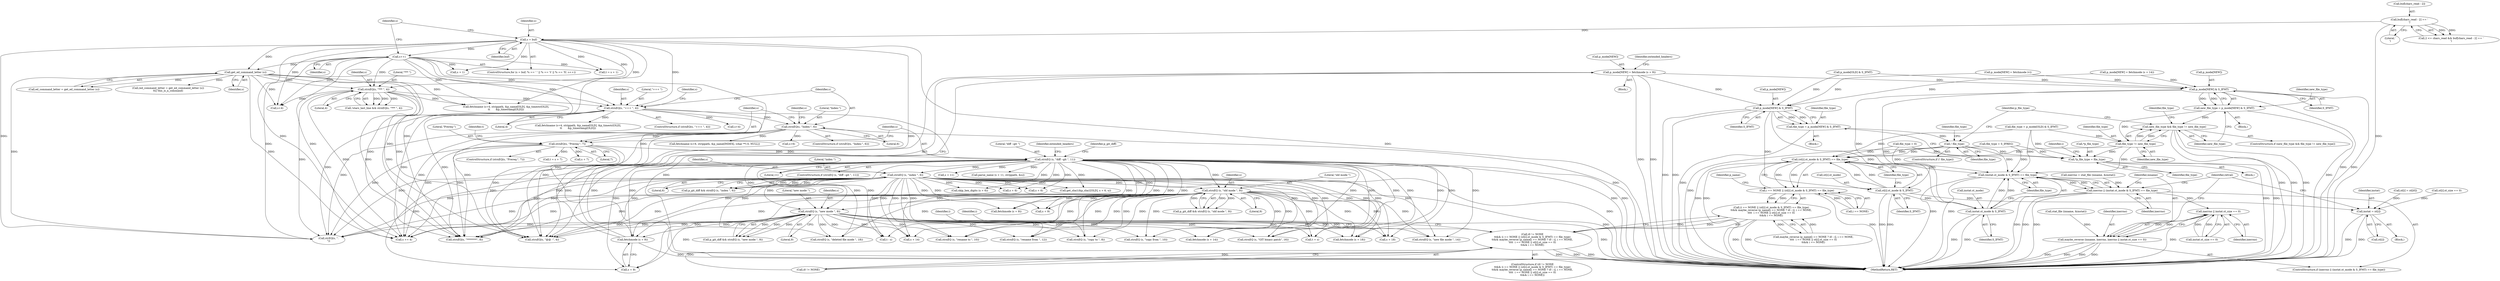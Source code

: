 digraph "0_savannah_f290f48a621867084884bfff87f8093c15195e6a@array" {
"1000985" [label="(Call,p_mode[NEW] = fetchmode (s + 9))"];
"1000989" [label="(Call,fetchmode (s + 9))"];
"1000980" [label="(Call,strnEQ (s, \"new mode \", 9))"];
"1000754" [label="(Call,strnEQ (s, \"diff --git \", 11))"];
"1000665" [label="(Call,strnEQ(s, \"Prereq:\", 7))"];
"1000639" [label="(Call,strnEQ(s, \"Index:\", 6))"];
"1000609" [label="(Call,strnEQ(s, \"+++ \", 4))"];
"1000559" [label="(Call,get_ed_command_letter (s))"];
"1000438" [label="(Call,s = buf)"];
"1000430" [label="(Call,buf[chars_read - 2] == '\r')"];
"1000455" [label="(Call,s++)"];
"1000582" [label="(Call,strnEQ(s, \"*** \", 4))"];
"1000859" [label="(Call,strnEQ (s, \"index \", 6))"];
"1000960" [label="(Call,strnEQ (s, \"old mode \", 9))"];
"1001648" [label="(Call,p_mode[NEW] & S_IFMT)"];
"1001646" [label="(Call,new_file_type = p_mode[NEW] & S_IFMT)"];
"1001654" [label="(Call,new_file_type && file_type != new_file_type)"];
"1001656" [label="(Call,file_type != new_file_type)"];
"1001677" [label="(Call,*p_file_type = file_type)"];
"1001945" [label="(Call,(st[i].st_mode & S_IFMT) == file_type)"];
"1001941" [label="(Call,i == NONE || (st[i].st_mode & S_IFMT) == file_type)"];
"1001940" [label="(Call,(i == NONE || (st[i].st_mode & S_IFMT) == file_type)\n\t\t&& maybe_reverse (p_name[i == NONE ? i0 : i], i == NONE,\n\t\t\t\t  i == NONE || st[i].st_size == 0)\n\t\t&& i == NONE)"];
"1001936" [label="(Call,i0 != NONE\n\t\t&& (i == NONE || (st[i].st_mode & S_IFMT) == file_type)\n\t\t&& maybe_reverse (p_name[i == NONE ? i0 : i], i == NONE,\n\t\t\t\t  i == NONE || st[i].st_size == 0)\n\t\t&& i == NONE)"];
"1002117" [label="(Call,(instat.st_mode & S_IFMT) == file_type)"];
"1002115" [label="(Call,inerrno || (instat.st_mode & S_IFMT) == file_type)"];
"1002127" [label="(Call,inerrno || instat.st_size == 0)"];
"1002124" [label="(Call,maybe_reverse (inname, inerrno, inerrno || instat.st_size == 0))"];
"1001946" [label="(Call,st[i].st_mode & S_IFMT)"];
"1002118" [label="(Call,instat.st_mode & S_IFMT)"];
"1002157" [label="(Call,instat = st[i])"];
"1001666" [label="(Call,p_mode[NEW] & S_IFMT)"];
"1001664" [label="(Call,file_type = p_mode[NEW] & S_IFMT)"];
"1001672" [label="(Call,! file_type)"];
"1001667" [label="(Call,p_mode[NEW])"];
"1001946" [label="(Call,st[i].st_mode & S_IFMT)"];
"1002110" [label="(Call,stat_file (inname, &instat))"];
"1000584" [label="(Literal,\"*** \")"];
"1000799" [label="(Call,parse_name (s + 11, strippath, &u))"];
"1000481" [label="(Call,s + 1)"];
"1002128" [label="(Identifier,inerrno)"];
"1000858" [label="(Identifier,p_git_diff)"];
"1000129" [label="(Block,)"];
"1001303" [label="(Call,s += 4)"];
"1001656" [label="(Call,file_type != new_file_type)"];
"1001660" [label="(Identifier,file_type)"];
"1001067" [label="(Call,strnEQ (s, \"rename to \", 10))"];
"1000585" [label="(Literal,4)"];
"1000436" [label="(Literal,'\r')"];
"1000609" [label="(Call,strnEQ(s, \"+++ \", 4))"];
"1000646" [label="(Identifier,s)"];
"1000608" [label="(ControlStructure,if (strnEQ(s, \"+++ \", 4)))"];
"1000756" [label="(Literal,\"diff --git \")"];
"1001035" [label="(Call,s + 14)"];
"1000615" [label="(Call,s+4)"];
"1000556" [label="(Call,(ed_command_letter = get_ed_command_letter (s))\n\t\t|| this_is_a_command)"];
"1000431" [label="(Call,buf[chars_read - 2])"];
"1000611" [label="(Literal,\"+++ \")"];
"1000984" [label="(Block,)"];
"1000970" [label="(Call,s + 9)"];
"1002159" [label="(Call,st[i])"];
"1000986" [label="(Call,p_mode[NEW])"];
"1000645" [label="(Call,s+6)"];
"1000588" [label="(Call,s+4)"];
"1000757" [label="(Literal,11)"];
"1000582" [label="(Call,strnEQ(s, \"*** \", 4))"];
"1001223" [label="(Call,strEQ(s, \".\n\"))"];
"1000755" [label="(Identifier,s)"];
"1000612" [label="(Literal,4)"];
"1000444" [label="(Identifier,s)"];
"1001677" [label="(Call,*p_file_type = file_type)"];
"1001758" [label="(Call,st[i] = st[i0])"];
"1000664" [label="(ControlStructure,if (strnEQ(s, \"Prereq:\", 7)))"];
"1000667" [label="(Literal,\"Prereq:\")"];
"1000761" [label="(Identifier,extended_headers)"];
"1000614" [label="(Call,fetchname (s+4, strippath, &p_name[OLD], &p_timestr[OLD],\n\t\t       &p_timestamp[OLD]))"];
"1001663" [label="(Block,)"];
"1001136" [label="(Call,t = s)"];
"1000982" [label="(Literal,\"new mode \")"];
"1002164" [label="(MethodReturn,RET)"];
"1001945" [label="(Call,(st[i].st_mode & S_IFMT) == file_type)"];
"1001010" [label="(Call,s + 18)"];
"1001655" [label="(Identifier,new_file_type)"];
"1001940" [label="(Call,(i == NONE || (st[i].st_mode & S_IFMT) == file_type)\n\t\t&& maybe_reverse (p_name[i == NONE ? i0 : i], i == NONE,\n\t\t\t\t  i == NONE || st[i].st_size == 0)\n\t\t&& i == NONE)"];
"1002125" [label="(Identifier,inname)"];
"1001682" [label="(Identifier,i)"];
"1001936" [label="(Call,i0 != NONE\n\t\t&& (i == NONE || (st[i].st_mode & S_IFMT) == file_type)\n\t\t&& maybe_reverse (p_name[i == NONE ? i0 : i], i == NONE,\n\t\t\t\t  i == NONE || st[i].st_size == 0)\n\t\t&& i == NONE)"];
"1000983" [label="(Literal,9)"];
"1000559" [label="(Call,get_ed_command_letter (s))"];
"1001675" [label="(Identifier,file_type)"];
"1001200" [label="(Call,t - s)"];
"1001954" [label="(Call,maybe_reverse (p_name[i == NONE ? i0 : i], i == NONE,\n\t\t\t\t  i == NONE || st[i].st_size == 0)\n\t\t&& i == NONE)"];
"1000960" [label="(Call,strnEQ (s, \"old mode \", 9))"];
"1000981" [label="(Identifier,s)"];
"1001672" [label="(Call,! file_type)"];
"1001635" [label="(Call,file_type = p_mode[OLD] & S_IFMT)"];
"1000969" [label="(Call,fetchmode (s + 9))"];
"1000947" [label="(Call,p_mode[NEW] = fetchmode (v))"];
"1002124" [label="(Call,maybe_reverse (inname, inerrno, inerrno || instat.st_size == 0))"];
"1000989" [label="(Call,fetchmode (s + 9))"];
"1001030" [label="(Call,p_mode[NEW] = fetchmode (s + 14))"];
"1002123" [label="(Identifier,file_type)"];
"1002126" [label="(Identifier,inerrno)"];
"1001648" [label="(Call,p_mode[NEW] & S_IFMT)"];
"1002108" [label="(Call,inerrno = stat_file (inname, &instat))"];
"1000641" [label="(Literal,\"Index:\")"];
"1000754" [label="(Call,strnEQ (s, \"diff --git \", 11))"];
"1001246" [label="(Call,strnEQ(s, \"@@ -\", 4))"];
"1000961" [label="(Identifier,s)"];
"1001664" [label="(Call,file_type = p_mode[NEW] & S_IFMT)"];
"1001952" [label="(Identifier,S_IFMT)"];
"1000861" [label="(Literal,\"index \")"];
"1000671" [label="(Call,t = s + 7)"];
"1001679" [label="(Identifier,p_file_type)"];
"1001050" [label="(Call,strnEQ (s, \"rename from \", 12))"];
"1002127" [label="(Call,inerrno || instat.st_size == 0)"];
"1001646" [label="(Call,new_file_type = p_mode[NEW] & S_IFMT)"];
"1000963" [label="(Literal,9)"];
"1001034" [label="(Call,fetchmode (s + 14))"];
"1001647" [label="(Identifier,new_file_type)"];
"1000673" [label="(Call,s + 7)"];
"1001941" [label="(Call,i == NONE || (st[i].st_mode & S_IFMT) == file_type)"];
"1001670" [label="(Identifier,S_IFMT)"];
"1001652" [label="(Identifier,S_IFMT)"];
"1001957" [label="(Identifier,p_name)"];
"1001666" [label="(Call,p_mode[NEW] & S_IFMT)"];
"1000665" [label="(Call,strnEQ(s, \"Prereq:\", 7))"];
"1000439" [label="(Identifier,s)"];
"1000642" [label="(Literal,6)"];
"1000962" [label="(Literal,\"old mode \")"];
"1000440" [label="(Identifier,buf)"];
"1000978" [label="(Call,p_git_diff && strnEQ (s, \"new mode \", 9))"];
"1001101" [label="(Call,strnEQ (s, \"copy to \", 8))"];
"1000426" [label="(Call,2 <= chars_read && buf[chars_read - 2] == '\r')"];
"1001942" [label="(Call,i == NONE)"];
"1000985" [label="(Call,p_mode[NEW] = fetchmode (s + 9))"];
"1002129" [label="(Call,instat.st_size == 0)"];
"1001084" [label="(Call,strnEQ (s, \"copy from \", 10))"];
"1000860" [label="(Identifier,s)"];
"1002118" [label="(Call,instat.st_mode & S_IFMT)"];
"1000870" [label="(Call,skip_hex_digits (s + 6))"];
"1000639" [label="(Call,strnEQ(s, \"Index:\", 6))"];
"1001982" [label="(Identifier,i)"];
"1000616" [label="(Identifier,s)"];
"1001431" [label="(Call,strnEQ(s, \"********\", 8))"];
"1001009" [label="(Call,fetchmode (s + 18))"];
"1002117" [label="(Call,(instat.st_mode & S_IFMT) == file_type)"];
"1001644" [label="(Block,)"];
"1002115" [label="(Call,inerrno || (instat.st_mode & S_IFMT) == file_type)"];
"1001653" [label="(ControlStructure,if (new_file_type && file_type != new_file_type))"];
"1000638" [label="(ControlStructure,if (strnEQ(s, \"Index:\", 6)))"];
"1001935" [label="(ControlStructure,if (i0 != NONE\n\t\t&& (i == NONE || (st[i].st_mode & S_IFMT) == file_type)\n\t\t&& maybe_reverse (p_name[i == NONE ? i0 : i], i == NONE,\n\t\t\t\t  i == NONE || st[i].st_size == 0)\n\t\t&& i == NONE))"];
"1001000" [label="(Call,strnEQ (s, \"deleted file mode \", 18))"];
"1000456" [label="(Identifier,s)"];
"1000753" [label="(ControlStructure,if (strnEQ (s, \"diff --git \", 11)))"];
"1000560" [label="(Identifier,s)"];
"1000430" [label="(Call,buf[chars_read - 2] == '\r')"];
"1001649" [label="(Call,p_mode[NEW])"];
"1001637" [label="(Call,p_mode[OLD] & S_IFMT)"];
"1000672" [label="(Identifier,t)"];
"1000610" [label="(Identifier,s)"];
"1001665" [label="(Identifier,file_type)"];
"1001657" [label="(Identifier,file_type)"];
"1000644" [label="(Call,fetchname (s+6, strippath, &p_name[INDEX], (char **) 0, NULL))"];
"1000557" [label="(Call,ed_command_letter = get_ed_command_letter (s))"];
"1000862" [label="(Literal,6)"];
"1002119" [label="(Call,instat.st_mode)"];
"1002140" [label="(Block,)"];
"1000994" [label="(Identifier,extended_headers)"];
"1000859" [label="(Call,strnEQ (s, \"index \", 6))"];
"1002122" [label="(Identifier,S_IFMT)"];
"1002116" [label="(Identifier,inerrno)"];
"1001680" [label="(Identifier,file_type)"];
"1000438" [label="(Call,s = buf)"];
"1000871" [label="(Call,s + 6)"];
"1000668" [label="(Literal,7)"];
"1000455" [label="(Call,s++)"];
"1001025" [label="(Call,strnEQ (s, \"new file mode \", 14))"];
"1000479" [label="(Call,t = s + 1)"];
"1000437" [label="(ControlStructure,for (s = buf; *s == ' ' || *s == '\t' || *s == 'X'; s++))"];
"1000800" [label="(Call,s + 11)"];
"1001659" [label="(Call,file_type = 0)"];
"1001971" [label="(Call,st[i].st_size == 0)"];
"1000980" [label="(Call,strnEQ (s, \"new mode \", 9))"];
"1002114" [label="(ControlStructure,if (inerrno || (instat.st_mode & S_IFMT) == file_type))"];
"1001654" [label="(Call,new_file_type && file_type != new_file_type)"];
"1000583" [label="(Identifier,s)"];
"1001674" [label="(Call,file_type = S_IFREG)"];
"1001658" [label="(Identifier,new_file_type)"];
"1001118" [label="(Call,strnEQ (s, \"GIT binary patch\", 16))"];
"1001671" [label="(ControlStructure,if (! file_type))"];
"1000587" [label="(Call,fetchname (s+4, strippath, &p_name[OLD], &p_timestr[OLD],\n\t\t       &p_timestamp[OLD]))"];
"1000579" [label="(Call,!stars_last_line && strnEQ(s, \"*** \", 4))"];
"1000908" [label="(Call,s + 6)"];
"1002158" [label="(Identifier,instat)"];
"1001937" [label="(Call,i0 != NONE)"];
"1002157" [label="(Call,instat = st[i])"];
"1001673" [label="(Identifier,file_type)"];
"1000990" [label="(Call,s + 9)"];
"1000903" [label="(Call,get_sha1(&p_sha1[OLD], s + 6, u))"];
"1000640" [label="(Identifier,s)"];
"1001947" [label="(Call,st[i].st_mode)"];
"1000958" [label="(Call,p_git_diff && strnEQ (s, \"old mode \", 9))"];
"1001678" [label="(Call,*p_file_type)"];
"1001987" [label="(Identifier,i)"];
"1000666" [label="(Identifier,s)"];
"1000857" [label="(Call,p_git_diff && strnEQ (s, \"index \", 6))"];
"1001953" [label="(Identifier,file_type)"];
"1002163" [label="(Identifier,retval)"];
"1000985" -> "1000984"  [label="AST: "];
"1000985" -> "1000989"  [label="CFG: "];
"1000986" -> "1000985"  [label="AST: "];
"1000989" -> "1000985"  [label="AST: "];
"1000994" -> "1000985"  [label="CFG: "];
"1000985" -> "1002164"  [label="DDG: "];
"1000985" -> "1002164"  [label="DDG: "];
"1000989" -> "1000985"  [label="DDG: "];
"1000985" -> "1001648"  [label="DDG: "];
"1000985" -> "1001666"  [label="DDG: "];
"1000989" -> "1000990"  [label="CFG: "];
"1000990" -> "1000989"  [label="AST: "];
"1000989" -> "1002164"  [label="DDG: "];
"1000980" -> "1000989"  [label="DDG: "];
"1000754" -> "1000989"  [label="DDG: "];
"1000859" -> "1000989"  [label="DDG: "];
"1000960" -> "1000989"  [label="DDG: "];
"1000980" -> "1000978"  [label="AST: "];
"1000980" -> "1000983"  [label="CFG: "];
"1000981" -> "1000980"  [label="AST: "];
"1000982" -> "1000980"  [label="AST: "];
"1000983" -> "1000980"  [label="AST: "];
"1000978" -> "1000980"  [label="CFG: "];
"1000980" -> "1002164"  [label="DDG: "];
"1000980" -> "1000978"  [label="DDG: "];
"1000980" -> "1000978"  [label="DDG: "];
"1000980" -> "1000978"  [label="DDG: "];
"1000754" -> "1000980"  [label="DDG: "];
"1000859" -> "1000980"  [label="DDG: "];
"1000960" -> "1000980"  [label="DDG: "];
"1000980" -> "1000990"  [label="DDG: "];
"1000980" -> "1001000"  [label="DDG: "];
"1000980" -> "1001009"  [label="DDG: "];
"1000980" -> "1001010"  [label="DDG: "];
"1000980" -> "1001025"  [label="DDG: "];
"1000980" -> "1001034"  [label="DDG: "];
"1000980" -> "1001035"  [label="DDG: "];
"1000980" -> "1001050"  [label="DDG: "];
"1000980" -> "1001067"  [label="DDG: "];
"1000980" -> "1001084"  [label="DDG: "];
"1000980" -> "1001101"  [label="DDG: "];
"1000980" -> "1001118"  [label="DDG: "];
"1000980" -> "1001136"  [label="DDG: "];
"1000980" -> "1001200"  [label="DDG: "];
"1000980" -> "1001223"  [label="DDG: "];
"1000980" -> "1001246"  [label="DDG: "];
"1000980" -> "1001303"  [label="DDG: "];
"1000980" -> "1001431"  [label="DDG: "];
"1000754" -> "1000753"  [label="AST: "];
"1000754" -> "1000757"  [label="CFG: "];
"1000755" -> "1000754"  [label="AST: "];
"1000756" -> "1000754"  [label="AST: "];
"1000757" -> "1000754"  [label="AST: "];
"1000761" -> "1000754"  [label="CFG: "];
"1000858" -> "1000754"  [label="CFG: "];
"1000754" -> "1002164"  [label="DDG: "];
"1000754" -> "1002164"  [label="DDG: "];
"1000665" -> "1000754"  [label="DDG: "];
"1000754" -> "1000799"  [label="DDG: "];
"1000754" -> "1000800"  [label="DDG: "];
"1000754" -> "1000859"  [label="DDG: "];
"1000754" -> "1000870"  [label="DDG: "];
"1000754" -> "1000871"  [label="DDG: "];
"1000754" -> "1000903"  [label="DDG: "];
"1000754" -> "1000908"  [label="DDG: "];
"1000754" -> "1000960"  [label="DDG: "];
"1000754" -> "1000969"  [label="DDG: "];
"1000754" -> "1000970"  [label="DDG: "];
"1000754" -> "1000990"  [label="DDG: "];
"1000754" -> "1001000"  [label="DDG: "];
"1000754" -> "1001009"  [label="DDG: "];
"1000754" -> "1001010"  [label="DDG: "];
"1000754" -> "1001025"  [label="DDG: "];
"1000754" -> "1001034"  [label="DDG: "];
"1000754" -> "1001035"  [label="DDG: "];
"1000754" -> "1001050"  [label="DDG: "];
"1000754" -> "1001067"  [label="DDG: "];
"1000754" -> "1001084"  [label="DDG: "];
"1000754" -> "1001101"  [label="DDG: "];
"1000754" -> "1001118"  [label="DDG: "];
"1000754" -> "1001136"  [label="DDG: "];
"1000754" -> "1001200"  [label="DDG: "];
"1000754" -> "1001223"  [label="DDG: "];
"1000754" -> "1001246"  [label="DDG: "];
"1000754" -> "1001303"  [label="DDG: "];
"1000754" -> "1001431"  [label="DDG: "];
"1000665" -> "1000664"  [label="AST: "];
"1000665" -> "1000668"  [label="CFG: "];
"1000666" -> "1000665"  [label="AST: "];
"1000667" -> "1000665"  [label="AST: "];
"1000668" -> "1000665"  [label="AST: "];
"1000672" -> "1000665"  [label="CFG: "];
"1000755" -> "1000665"  [label="CFG: "];
"1000665" -> "1002164"  [label="DDG: "];
"1000639" -> "1000665"  [label="DDG: "];
"1000665" -> "1000671"  [label="DDG: "];
"1000665" -> "1000673"  [label="DDG: "];
"1000665" -> "1001223"  [label="DDG: "];
"1000665" -> "1001246"  [label="DDG: "];
"1000665" -> "1001303"  [label="DDG: "];
"1000665" -> "1001431"  [label="DDG: "];
"1000639" -> "1000638"  [label="AST: "];
"1000639" -> "1000642"  [label="CFG: "];
"1000640" -> "1000639"  [label="AST: "];
"1000641" -> "1000639"  [label="AST: "];
"1000642" -> "1000639"  [label="AST: "];
"1000646" -> "1000639"  [label="CFG: "];
"1000666" -> "1000639"  [label="CFG: "];
"1000639" -> "1002164"  [label="DDG: "];
"1000609" -> "1000639"  [label="DDG: "];
"1000639" -> "1000644"  [label="DDG: "];
"1000639" -> "1000645"  [label="DDG: "];
"1000639" -> "1001223"  [label="DDG: "];
"1000639" -> "1001246"  [label="DDG: "];
"1000639" -> "1001303"  [label="DDG: "];
"1000639" -> "1001431"  [label="DDG: "];
"1000609" -> "1000608"  [label="AST: "];
"1000609" -> "1000612"  [label="CFG: "];
"1000610" -> "1000609"  [label="AST: "];
"1000611" -> "1000609"  [label="AST: "];
"1000612" -> "1000609"  [label="AST: "];
"1000616" -> "1000609"  [label="CFG: "];
"1000640" -> "1000609"  [label="CFG: "];
"1000609" -> "1002164"  [label="DDG: "];
"1000559" -> "1000609"  [label="DDG: "];
"1000582" -> "1000609"  [label="DDG: "];
"1000438" -> "1000609"  [label="DDG: "];
"1000455" -> "1000609"  [label="DDG: "];
"1000609" -> "1000614"  [label="DDG: "];
"1000609" -> "1000615"  [label="DDG: "];
"1000609" -> "1001223"  [label="DDG: "];
"1000609" -> "1001246"  [label="DDG: "];
"1000609" -> "1001303"  [label="DDG: "];
"1000609" -> "1001431"  [label="DDG: "];
"1000559" -> "1000557"  [label="AST: "];
"1000559" -> "1000560"  [label="CFG: "];
"1000560" -> "1000559"  [label="AST: "];
"1000557" -> "1000559"  [label="CFG: "];
"1000559" -> "1000556"  [label="DDG: "];
"1000559" -> "1000557"  [label="DDG: "];
"1000438" -> "1000559"  [label="DDG: "];
"1000455" -> "1000559"  [label="DDG: "];
"1000559" -> "1000582"  [label="DDG: "];
"1000559" -> "1000587"  [label="DDG: "];
"1000559" -> "1000588"  [label="DDG: "];
"1000559" -> "1001223"  [label="DDG: "];
"1000559" -> "1001246"  [label="DDG: "];
"1000559" -> "1001303"  [label="DDG: "];
"1000559" -> "1001431"  [label="DDG: "];
"1000438" -> "1000437"  [label="AST: "];
"1000438" -> "1000440"  [label="CFG: "];
"1000439" -> "1000438"  [label="AST: "];
"1000440" -> "1000438"  [label="AST: "];
"1000444" -> "1000438"  [label="CFG: "];
"1000438" -> "1002164"  [label="DDG: "];
"1000430" -> "1000438"  [label="DDG: "];
"1000438" -> "1000455"  [label="DDG: "];
"1000438" -> "1000479"  [label="DDG: "];
"1000438" -> "1000481"  [label="DDG: "];
"1000438" -> "1000582"  [label="DDG: "];
"1000438" -> "1000587"  [label="DDG: "];
"1000438" -> "1000588"  [label="DDG: "];
"1000438" -> "1001223"  [label="DDG: "];
"1000438" -> "1001246"  [label="DDG: "];
"1000438" -> "1001303"  [label="DDG: "];
"1000438" -> "1001431"  [label="DDG: "];
"1000430" -> "1000426"  [label="AST: "];
"1000430" -> "1000436"  [label="CFG: "];
"1000431" -> "1000430"  [label="AST: "];
"1000436" -> "1000430"  [label="AST: "];
"1000426" -> "1000430"  [label="CFG: "];
"1000430" -> "1002164"  [label="DDG: "];
"1000430" -> "1000426"  [label="DDG: "];
"1000430" -> "1000426"  [label="DDG: "];
"1000455" -> "1000437"  [label="AST: "];
"1000455" -> "1000456"  [label="CFG: "];
"1000456" -> "1000455"  [label="AST: "];
"1000444" -> "1000455"  [label="CFG: "];
"1000455" -> "1000479"  [label="DDG: "];
"1000455" -> "1000481"  [label="DDG: "];
"1000455" -> "1000582"  [label="DDG: "];
"1000455" -> "1000587"  [label="DDG: "];
"1000455" -> "1000588"  [label="DDG: "];
"1000455" -> "1001223"  [label="DDG: "];
"1000455" -> "1001246"  [label="DDG: "];
"1000455" -> "1001303"  [label="DDG: "];
"1000455" -> "1001431"  [label="DDG: "];
"1000582" -> "1000579"  [label="AST: "];
"1000582" -> "1000585"  [label="CFG: "];
"1000583" -> "1000582"  [label="AST: "];
"1000584" -> "1000582"  [label="AST: "];
"1000585" -> "1000582"  [label="AST: "];
"1000579" -> "1000582"  [label="CFG: "];
"1000582" -> "1000579"  [label="DDG: "];
"1000582" -> "1000579"  [label="DDG: "];
"1000582" -> "1000579"  [label="DDG: "];
"1000582" -> "1000587"  [label="DDG: "];
"1000582" -> "1000588"  [label="DDG: "];
"1000582" -> "1001223"  [label="DDG: "];
"1000582" -> "1001246"  [label="DDG: "];
"1000582" -> "1001303"  [label="DDG: "];
"1000582" -> "1001431"  [label="DDG: "];
"1000859" -> "1000857"  [label="AST: "];
"1000859" -> "1000862"  [label="CFG: "];
"1000860" -> "1000859"  [label="AST: "];
"1000861" -> "1000859"  [label="AST: "];
"1000862" -> "1000859"  [label="AST: "];
"1000857" -> "1000859"  [label="CFG: "];
"1000859" -> "1002164"  [label="DDG: "];
"1000859" -> "1000857"  [label="DDG: "];
"1000859" -> "1000857"  [label="DDG: "];
"1000859" -> "1000857"  [label="DDG: "];
"1000859" -> "1000870"  [label="DDG: "];
"1000859" -> "1000871"  [label="DDG: "];
"1000859" -> "1000903"  [label="DDG: "];
"1000859" -> "1000908"  [label="DDG: "];
"1000859" -> "1000960"  [label="DDG: "];
"1000859" -> "1000969"  [label="DDG: "];
"1000859" -> "1000970"  [label="DDG: "];
"1000859" -> "1000990"  [label="DDG: "];
"1000859" -> "1001000"  [label="DDG: "];
"1000859" -> "1001009"  [label="DDG: "];
"1000859" -> "1001010"  [label="DDG: "];
"1000859" -> "1001025"  [label="DDG: "];
"1000859" -> "1001034"  [label="DDG: "];
"1000859" -> "1001035"  [label="DDG: "];
"1000859" -> "1001050"  [label="DDG: "];
"1000859" -> "1001067"  [label="DDG: "];
"1000859" -> "1001084"  [label="DDG: "];
"1000859" -> "1001101"  [label="DDG: "];
"1000859" -> "1001118"  [label="DDG: "];
"1000859" -> "1001136"  [label="DDG: "];
"1000859" -> "1001200"  [label="DDG: "];
"1000859" -> "1001223"  [label="DDG: "];
"1000859" -> "1001246"  [label="DDG: "];
"1000859" -> "1001303"  [label="DDG: "];
"1000859" -> "1001431"  [label="DDG: "];
"1000960" -> "1000958"  [label="AST: "];
"1000960" -> "1000963"  [label="CFG: "];
"1000961" -> "1000960"  [label="AST: "];
"1000962" -> "1000960"  [label="AST: "];
"1000963" -> "1000960"  [label="AST: "];
"1000958" -> "1000960"  [label="CFG: "];
"1000960" -> "1002164"  [label="DDG: "];
"1000960" -> "1000958"  [label="DDG: "];
"1000960" -> "1000958"  [label="DDG: "];
"1000960" -> "1000958"  [label="DDG: "];
"1000960" -> "1000969"  [label="DDG: "];
"1000960" -> "1000970"  [label="DDG: "];
"1000960" -> "1000990"  [label="DDG: "];
"1000960" -> "1001000"  [label="DDG: "];
"1000960" -> "1001009"  [label="DDG: "];
"1000960" -> "1001010"  [label="DDG: "];
"1000960" -> "1001025"  [label="DDG: "];
"1000960" -> "1001034"  [label="DDG: "];
"1000960" -> "1001035"  [label="DDG: "];
"1000960" -> "1001050"  [label="DDG: "];
"1000960" -> "1001067"  [label="DDG: "];
"1000960" -> "1001084"  [label="DDG: "];
"1000960" -> "1001101"  [label="DDG: "];
"1000960" -> "1001118"  [label="DDG: "];
"1000960" -> "1001136"  [label="DDG: "];
"1000960" -> "1001200"  [label="DDG: "];
"1000960" -> "1001223"  [label="DDG: "];
"1000960" -> "1001246"  [label="DDG: "];
"1000960" -> "1001303"  [label="DDG: "];
"1000960" -> "1001431"  [label="DDG: "];
"1001648" -> "1001646"  [label="AST: "];
"1001648" -> "1001652"  [label="CFG: "];
"1001649" -> "1001648"  [label="AST: "];
"1001652" -> "1001648"  [label="AST: "];
"1001646" -> "1001648"  [label="CFG: "];
"1001648" -> "1002164"  [label="DDG: "];
"1001648" -> "1002164"  [label="DDG: "];
"1001648" -> "1001646"  [label="DDG: "];
"1001648" -> "1001646"  [label="DDG: "];
"1000947" -> "1001648"  [label="DDG: "];
"1001030" -> "1001648"  [label="DDG: "];
"1001637" -> "1001648"  [label="DDG: "];
"1001648" -> "1001946"  [label="DDG: "];
"1001648" -> "1002118"  [label="DDG: "];
"1001646" -> "1001644"  [label="AST: "];
"1001647" -> "1001646"  [label="AST: "];
"1001655" -> "1001646"  [label="CFG: "];
"1001646" -> "1002164"  [label="DDG: "];
"1001646" -> "1001654"  [label="DDG: "];
"1001646" -> "1001656"  [label="DDG: "];
"1001654" -> "1001653"  [label="AST: "];
"1001654" -> "1001655"  [label="CFG: "];
"1001654" -> "1001656"  [label="CFG: "];
"1001655" -> "1001654"  [label="AST: "];
"1001656" -> "1001654"  [label="AST: "];
"1001660" -> "1001654"  [label="CFG: "];
"1001679" -> "1001654"  [label="CFG: "];
"1001654" -> "1002164"  [label="DDG: "];
"1001654" -> "1002164"  [label="DDG: "];
"1001654" -> "1002164"  [label="DDG: "];
"1001656" -> "1001654"  [label="DDG: "];
"1001656" -> "1001654"  [label="DDG: "];
"1001656" -> "1001658"  [label="CFG: "];
"1001657" -> "1001656"  [label="AST: "];
"1001658" -> "1001656"  [label="AST: "];
"1001635" -> "1001656"  [label="DDG: "];
"1001656" -> "1001677"  [label="DDG: "];
"1001656" -> "1001945"  [label="DDG: "];
"1001656" -> "1002117"  [label="DDG: "];
"1001677" -> "1000129"  [label="AST: "];
"1001677" -> "1001680"  [label="CFG: "];
"1001678" -> "1001677"  [label="AST: "];
"1001680" -> "1001677"  [label="AST: "];
"1001682" -> "1001677"  [label="CFG: "];
"1001677" -> "1002164"  [label="DDG: "];
"1001677" -> "1002164"  [label="DDG: "];
"1001635" -> "1001677"  [label="DDG: "];
"1001659" -> "1001677"  [label="DDG: "];
"1001672" -> "1001677"  [label="DDG: "];
"1001674" -> "1001677"  [label="DDG: "];
"1001945" -> "1001941"  [label="AST: "];
"1001945" -> "1001953"  [label="CFG: "];
"1001946" -> "1001945"  [label="AST: "];
"1001953" -> "1001945"  [label="AST: "];
"1001941" -> "1001945"  [label="CFG: "];
"1001945" -> "1002164"  [label="DDG: "];
"1001945" -> "1002164"  [label="DDG: "];
"1001945" -> "1001941"  [label="DDG: "];
"1001945" -> "1001941"  [label="DDG: "];
"1001946" -> "1001945"  [label="DDG: "];
"1001946" -> "1001945"  [label="DDG: "];
"1001635" -> "1001945"  [label="DDG: "];
"1001659" -> "1001945"  [label="DDG: "];
"1001672" -> "1001945"  [label="DDG: "];
"1001674" -> "1001945"  [label="DDG: "];
"1001945" -> "1002117"  [label="DDG: "];
"1001941" -> "1001940"  [label="AST: "];
"1001941" -> "1001942"  [label="CFG: "];
"1001942" -> "1001941"  [label="AST: "];
"1001957" -> "1001941"  [label="CFG: "];
"1001940" -> "1001941"  [label="CFG: "];
"1001941" -> "1002164"  [label="DDG: "];
"1001941" -> "1001940"  [label="DDG: "];
"1001941" -> "1001940"  [label="DDG: "];
"1001942" -> "1001941"  [label="DDG: "];
"1001942" -> "1001941"  [label="DDG: "];
"1001940" -> "1001936"  [label="AST: "];
"1001940" -> "1001954"  [label="CFG: "];
"1001954" -> "1001940"  [label="AST: "];
"1001936" -> "1001940"  [label="CFG: "];
"1001940" -> "1002164"  [label="DDG: "];
"1001940" -> "1002164"  [label="DDG: "];
"1001940" -> "1001936"  [label="DDG: "];
"1001940" -> "1001936"  [label="DDG: "];
"1001954" -> "1001940"  [label="DDG: "];
"1001954" -> "1001940"  [label="DDG: "];
"1001936" -> "1001935"  [label="AST: "];
"1001936" -> "1001937"  [label="CFG: "];
"1001937" -> "1001936"  [label="AST: "];
"1001982" -> "1001936"  [label="CFG: "];
"1001987" -> "1001936"  [label="CFG: "];
"1001936" -> "1002164"  [label="DDG: "];
"1001936" -> "1002164"  [label="DDG: "];
"1001936" -> "1002164"  [label="DDG: "];
"1001937" -> "1001936"  [label="DDG: "];
"1001937" -> "1001936"  [label="DDG: "];
"1002117" -> "1002115"  [label="AST: "];
"1002117" -> "1002123"  [label="CFG: "];
"1002118" -> "1002117"  [label="AST: "];
"1002123" -> "1002117"  [label="AST: "];
"1002115" -> "1002117"  [label="CFG: "];
"1002117" -> "1002164"  [label="DDG: "];
"1002117" -> "1002164"  [label="DDG: "];
"1002117" -> "1002115"  [label="DDG: "];
"1002117" -> "1002115"  [label="DDG: "];
"1002118" -> "1002117"  [label="DDG: "];
"1002118" -> "1002117"  [label="DDG: "];
"1001635" -> "1002117"  [label="DDG: "];
"1001659" -> "1002117"  [label="DDG: "];
"1001672" -> "1002117"  [label="DDG: "];
"1001674" -> "1002117"  [label="DDG: "];
"1002115" -> "1002114"  [label="AST: "];
"1002115" -> "1002116"  [label="CFG: "];
"1002116" -> "1002115"  [label="AST: "];
"1002125" -> "1002115"  [label="CFG: "];
"1002163" -> "1002115"  [label="CFG: "];
"1002115" -> "1002164"  [label="DDG: "];
"1002115" -> "1002164"  [label="DDG: "];
"1002115" -> "1002164"  [label="DDG: "];
"1002108" -> "1002115"  [label="DDG: "];
"1002115" -> "1002127"  [label="DDG: "];
"1002127" -> "1002124"  [label="AST: "];
"1002127" -> "1002128"  [label="CFG: "];
"1002127" -> "1002129"  [label="CFG: "];
"1002128" -> "1002127"  [label="AST: "];
"1002129" -> "1002127"  [label="AST: "];
"1002124" -> "1002127"  [label="CFG: "];
"1002127" -> "1002164"  [label="DDG: "];
"1002127" -> "1002124"  [label="DDG: "];
"1002127" -> "1002124"  [label="DDG: "];
"1002129" -> "1002127"  [label="DDG: "];
"1002129" -> "1002127"  [label="DDG: "];
"1002124" -> "1002114"  [label="AST: "];
"1002125" -> "1002124"  [label="AST: "];
"1002126" -> "1002124"  [label="AST: "];
"1002163" -> "1002124"  [label="CFG: "];
"1002124" -> "1002164"  [label="DDG: "];
"1002124" -> "1002164"  [label="DDG: "];
"1002124" -> "1002164"  [label="DDG: "];
"1002124" -> "1002164"  [label="DDG: "];
"1002110" -> "1002124"  [label="DDG: "];
"1001946" -> "1001952"  [label="CFG: "];
"1001947" -> "1001946"  [label="AST: "];
"1001952" -> "1001946"  [label="AST: "];
"1001953" -> "1001946"  [label="CFG: "];
"1001946" -> "1002164"  [label="DDG: "];
"1001946" -> "1002164"  [label="DDG: "];
"1001666" -> "1001946"  [label="DDG: "];
"1001946" -> "1002118"  [label="DDG: "];
"1001946" -> "1002157"  [label="DDG: "];
"1002118" -> "1002122"  [label="CFG: "];
"1002119" -> "1002118"  [label="AST: "];
"1002122" -> "1002118"  [label="AST: "];
"1002123" -> "1002118"  [label="CFG: "];
"1002118" -> "1002164"  [label="DDG: "];
"1002118" -> "1002164"  [label="DDG: "];
"1001666" -> "1002118"  [label="DDG: "];
"1002157" -> "1002140"  [label="AST: "];
"1002157" -> "1002159"  [label="CFG: "];
"1002158" -> "1002157"  [label="AST: "];
"1002159" -> "1002157"  [label="AST: "];
"1002163" -> "1002157"  [label="CFG: "];
"1002157" -> "1002164"  [label="DDG: "];
"1002157" -> "1002164"  [label="DDG: "];
"1001758" -> "1002157"  [label="DDG: "];
"1001971" -> "1002157"  [label="DDG: "];
"1001666" -> "1001664"  [label="AST: "];
"1001666" -> "1001670"  [label="CFG: "];
"1001667" -> "1001666"  [label="AST: "];
"1001670" -> "1001666"  [label="AST: "];
"1001664" -> "1001666"  [label="CFG: "];
"1001666" -> "1002164"  [label="DDG: "];
"1001666" -> "1002164"  [label="DDG: "];
"1001666" -> "1001664"  [label="DDG: "];
"1001666" -> "1001664"  [label="DDG: "];
"1000947" -> "1001666"  [label="DDG: "];
"1001030" -> "1001666"  [label="DDG: "];
"1001637" -> "1001666"  [label="DDG: "];
"1001664" -> "1001663"  [label="AST: "];
"1001665" -> "1001664"  [label="AST: "];
"1001673" -> "1001664"  [label="CFG: "];
"1001664" -> "1002164"  [label="DDG: "];
"1001664" -> "1001672"  [label="DDG: "];
"1001672" -> "1001671"  [label="AST: "];
"1001672" -> "1001673"  [label="CFG: "];
"1001673" -> "1001672"  [label="AST: "];
"1001675" -> "1001672"  [label="CFG: "];
"1001679" -> "1001672"  [label="CFG: "];
"1001672" -> "1002164"  [label="DDG: "];
}
